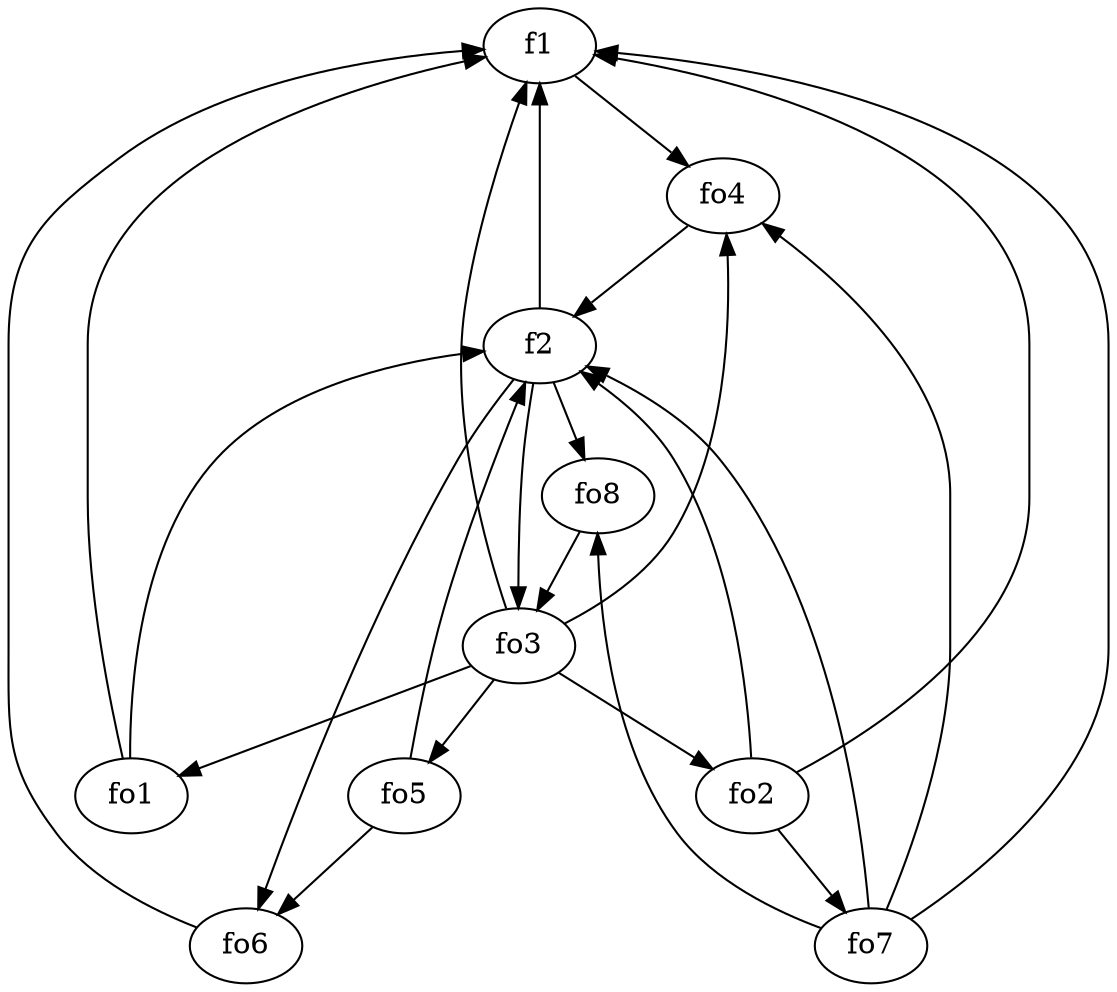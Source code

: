strict digraph  {
f1;
f2;
fo1;
fo2;
fo3;
fo4;
fo5;
fo6;
fo7;
fo8;
f1 -> fo4  [weight=2];
f2 -> fo8  [weight=2];
f2 -> fo6  [weight=2];
f2 -> f1  [weight=2];
f2 -> fo3  [weight=2];
fo1 -> f1  [weight=2];
fo1 -> f2  [weight=2];
fo2 -> fo7  [weight=2];
fo2 -> f1  [weight=2];
fo2 -> f2  [weight=2];
fo3 -> fo1  [weight=2];
fo3 -> fo4  [weight=2];
fo3 -> fo2  [weight=2];
fo3 -> fo5  [weight=2];
fo3 -> f1  [weight=2];
fo4 -> f2  [weight=2];
fo5 -> fo6  [weight=2];
fo5 -> f2  [weight=2];
fo6 -> f1  [weight=2];
fo7 -> f1  [weight=2];
fo7 -> fo8  [weight=2];
fo7 -> fo4  [weight=2];
fo7 -> f2  [weight=2];
fo8 -> fo3  [weight=2];
}
